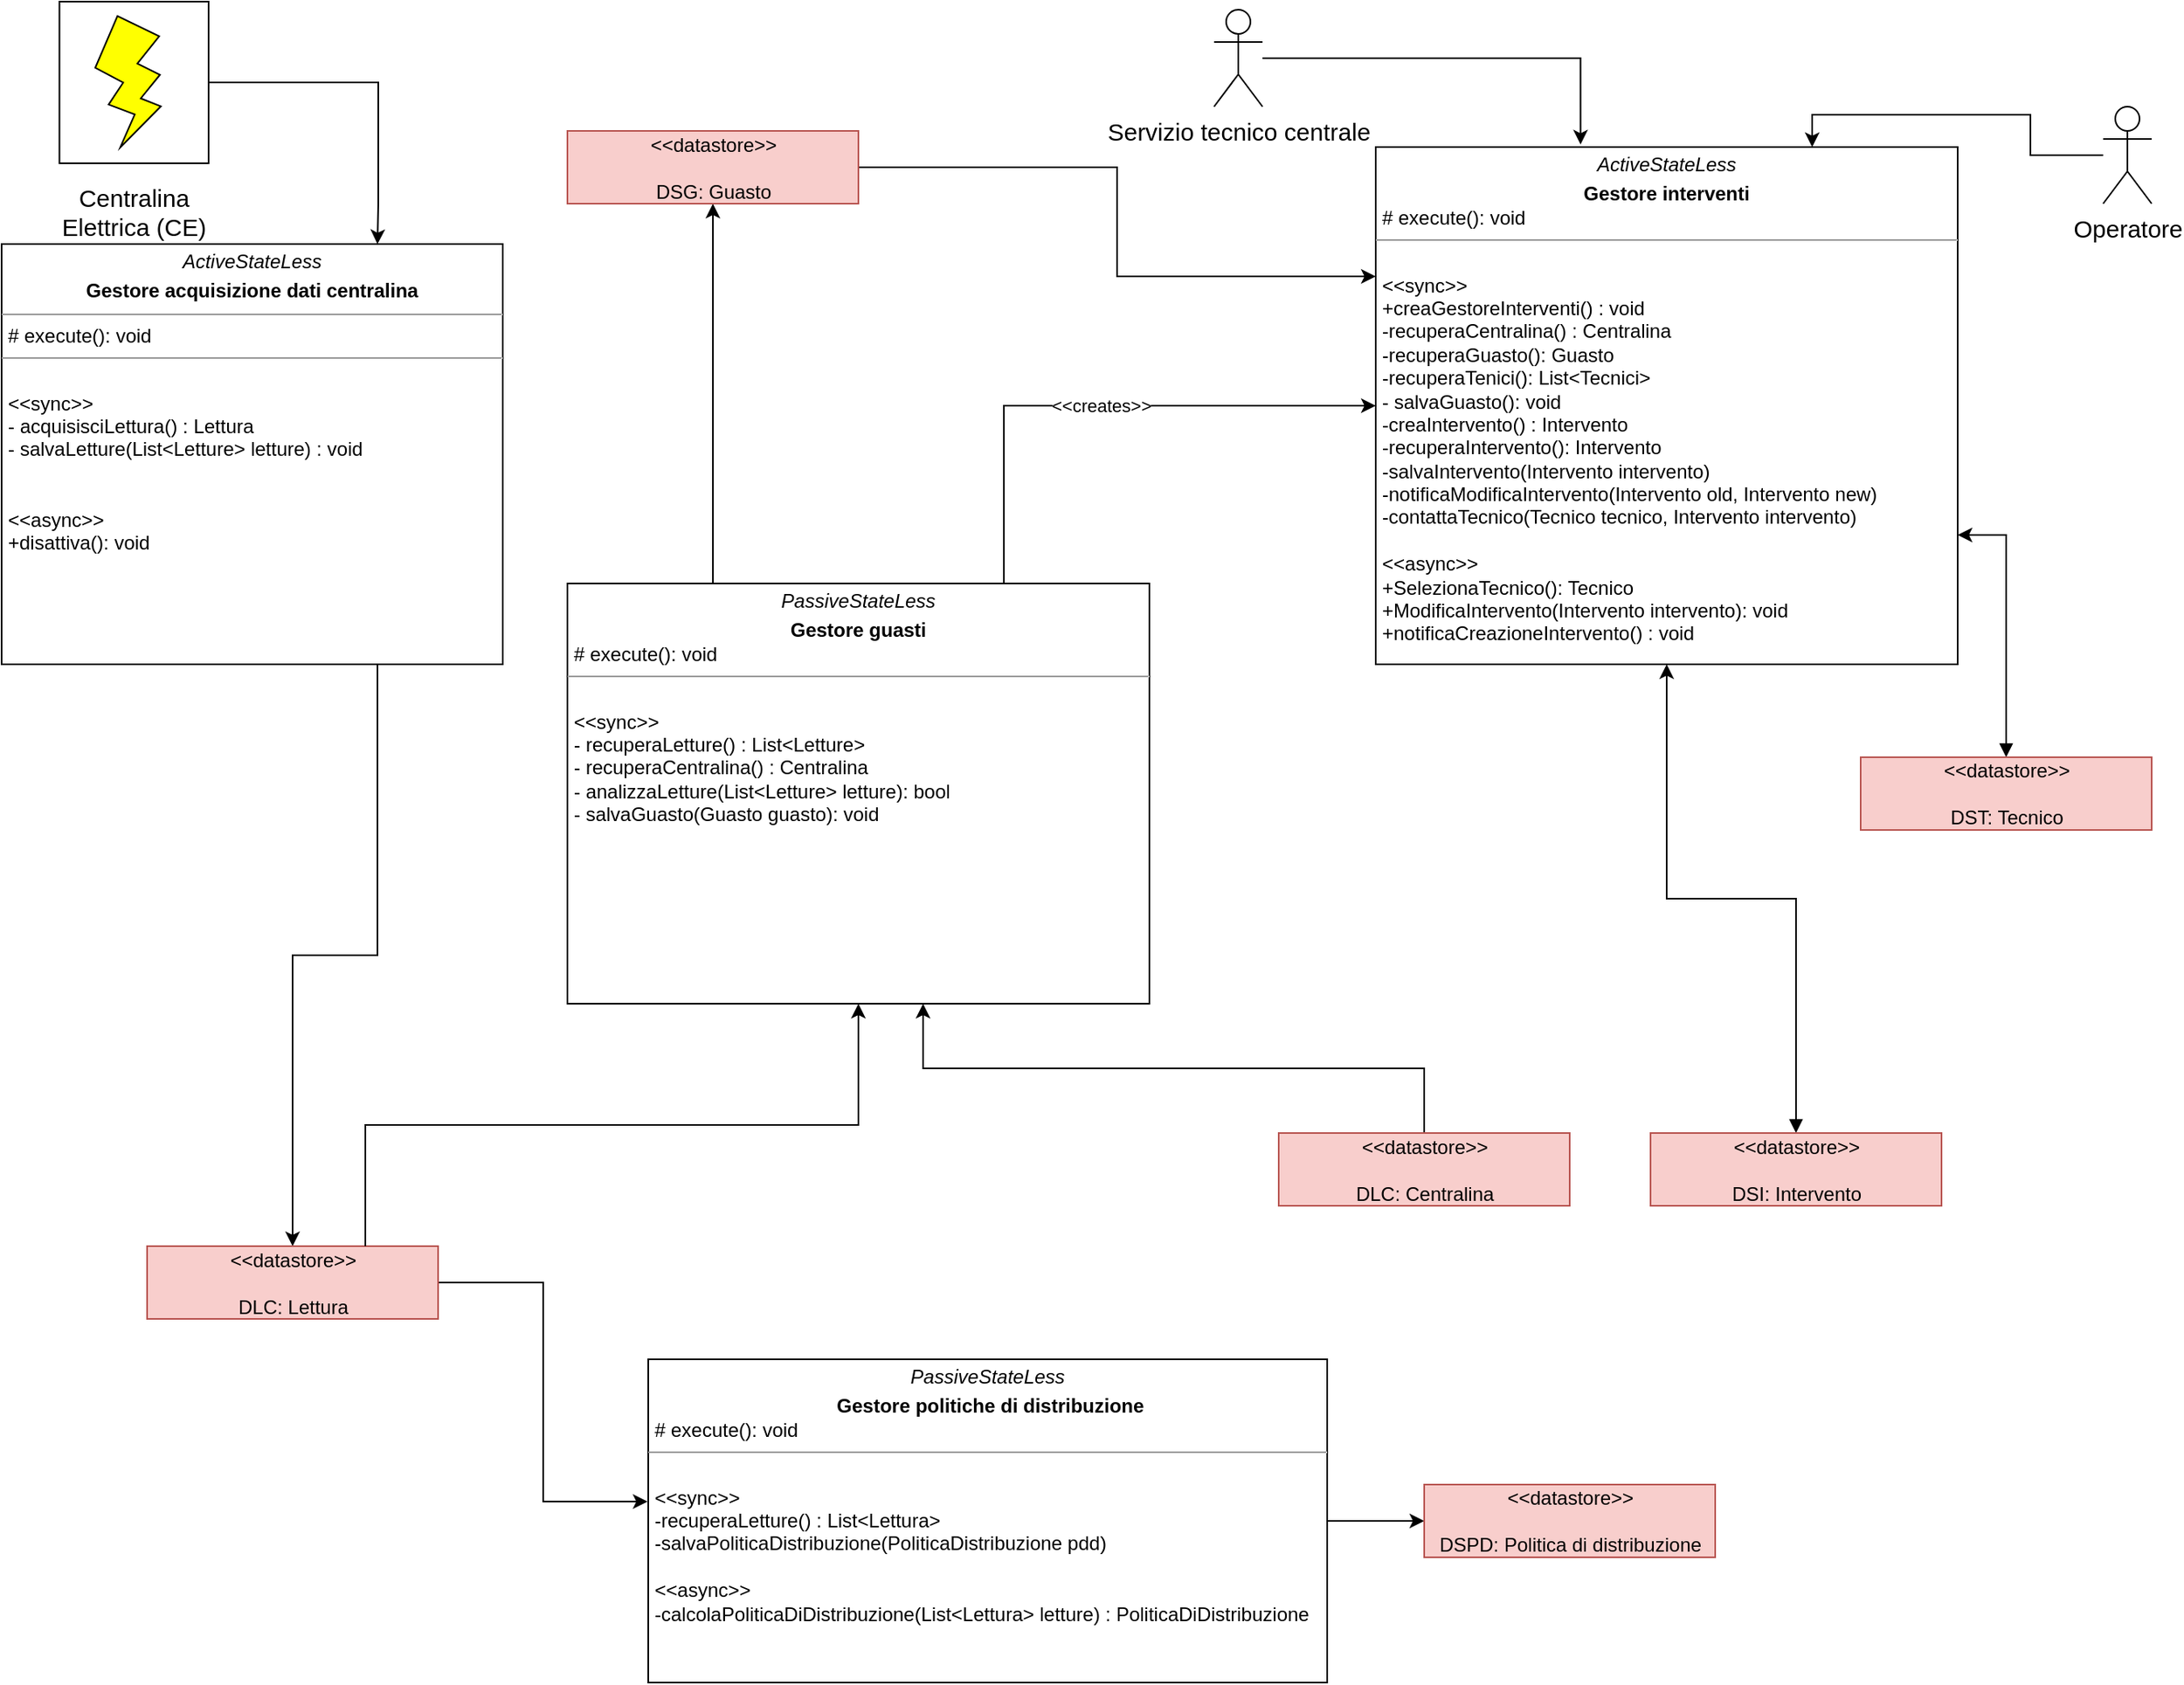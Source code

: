 <mxfile version="20.3.0" type="device"><diagram id="C5RBs43oDa-KdzZeNtuy" name="Page-1"><mxGraphModel dx="2844" dy="1730" grid="1" gridSize="10" guides="1" tooltips="1" connect="1" arrows="1" fold="1" page="1" pageScale="1" pageWidth="827" pageHeight="1169" math="0" shadow="0"><root><mxCell id="WIyWlLk6GJQsqaUBKTNV-0"/><mxCell id="WIyWlLk6GJQsqaUBKTNV-1" parent="WIyWlLk6GJQsqaUBKTNV-0"/><mxCell id="tAcAaYZdQQ38Vgva6SEv-16" style="edgeStyle=orthogonalEdgeStyle;rounded=0;orthogonalLoop=1;jettySize=auto;html=1;exitX=0.75;exitY=1;exitDx=0;exitDy=0;entryX=0.5;entryY=0;entryDx=0;entryDy=0;" parent="WIyWlLk6GJQsqaUBKTNV-1" source="tAcAaYZdQQ38Vgva6SEv-4" target="tAcAaYZdQQ38Vgva6SEv-15" edge="1"><mxGeometry relative="1" as="geometry"/></mxCell><mxCell id="tAcAaYZdQQ38Vgva6SEv-4" value="&lt;p style=&quot;margin:0px;margin-top:4px;text-align:center;&quot;&gt;&lt;i&gt;ActiveStateLess&lt;/i&gt;&lt;/p&gt;&lt;p style=&quot;margin:0px;margin-top:4px;text-align:center;&quot;&gt;&lt;span style=&quot;font-weight: 700;&quot;&gt;Gestore acquisizione dati centralina&lt;/span&gt;&lt;br&gt;&lt;/p&gt;&lt;hr size=&quot;1&quot;&gt;&lt;p style=&quot;margin:0px;margin-left:4px;&quot;&gt;# execute(): void&lt;/p&gt;&lt;hr size=&quot;1&quot;&gt;&lt;p style=&quot;margin:0px;margin-left:4px;&quot;&gt;&lt;br&gt;&lt;/p&gt;&lt;p style=&quot;margin:0px;margin-left:4px;&quot;&gt;&amp;lt;&amp;lt;sync&amp;gt;&amp;gt;&lt;/p&gt;&lt;p style=&quot;margin:0px;margin-left:4px;&quot;&gt;- acquisisciLettura() : Lettura&lt;br&gt;- salvaLetture(List&amp;lt;Letture&amp;gt; letture) : void&lt;br&gt;&lt;br&gt;&lt;/p&gt;&lt;p style=&quot;margin:0px;margin-left:4px;&quot;&gt;&lt;br&gt;&lt;/p&gt;&lt;p style=&quot;margin:0px;margin-left:4px;&quot;&gt;&amp;lt;&amp;lt;async&amp;gt;&amp;gt;&lt;/p&gt;&lt;p style=&quot;margin:0px;margin-left:4px;&quot;&gt;+disattiva(): void&lt;/p&gt;&lt;p style=&quot;margin:0px;margin-left:4px;&quot;&gt;&lt;span style=&quot;color: rgba(0, 0, 0, 0); font-family: monospace; font-size: 0px;&quot;&gt;%3CmxGraphModel%3E%3Croot%3E%3CmxCell%20id%3D%220%22%2F%3E%3CmxCell%20id%3D%221%22%20parent%3D%220%22%2F%3E%3CmxCell%20id%3D%222%22%20value%3D%22%22%20style%3D%22group%22%20vertex%3D%221%22%20connectable%3D%220%22%20parent%3D%221%22%3E%3CmxGeometry%20x%3D%2220.0%22%20width%3D%22123.85%22%20height%3D%22160%22%20as%3D%22geometry%22%2F%3E%3C%2FmxCell%3E%3CmxCell%20id%3D%223%22%20value%3D%22%22%20style%3D%22group%22%20vertex%3D%221%22%20connectable%3D%220%22%20parent%3D%222%22%3E%3CmxGeometry%20x%3D%2215.77%22%20width%3D%2292.31%22%20height%3D%22100%22%20as%3D%22geometry%22%2F%3E%3C%2FmxCell%3E%3CmxCell%20id%3D%224%22%20value%3D%22%22%20style%3D%22rounded%3D0%3BwhiteSpace%3Dwrap%3Bhtml%3D1%3BfontSize%3D15%3B%22%20vertex%3D%221%22%20parent%3D%223%22%3E%3CmxGeometry%20width%3D%2292.31%22%20height%3D%22100%22%20as%3D%22geometry%22%2F%3E%3C%2FmxCell%3E%3CmxCell%20id%3D%225%22%20value%3D%22%22%20style%3D%22verticalLabelPosition%3Dbottom%3BverticalAlign%3Dtop%3Bhtml%3D1%3Bshape%3Dmxgraph.basic.flash%3BfontSize%3D15%3Brotation%3D-20%3BfillColor%3D%23FFFF00%3BstrokeColor%3D%23000000%3B%22%20vertex%3D%221%22%20parent%3D%223%22%3E%3CmxGeometry%20x%3D%2223.077%22%20y%3D%227.692%22%20width%3D%2246.155%22%20height%3D%2276.923%22%20as%3D%22geometry%22%2F%3E%3C%2FmxCell%3E%3CmxCell%20id%3D%226%22%20value%3D%22Centralina%20Elettrica%20(CE)%22%20style%3D%22text%3Bhtml%3D1%3BstrokeColor%3Dnone%3BfillColor%3Dnone%3Balign%3Dcenter%3BverticalAlign%3Dmiddle%3BwhiteSpace%3Dwrap%3Brounded%3D0%3BfontSize%3D15%3B%22%20vertex%3D%221%22%20parent%3D%222%22%3E%3CmxGeometry%20y%3D%22100%22%20width%3D%22123.85%22%20height%3D%2260%22%20as%3D%22geometry%22%2F%3E%3C%2FmxCell%3E%3C%2Froot%3E%3C%2FmxGraphModel%3E&lt;/span&gt;&lt;br&gt;&lt;/p&gt;" style="verticalAlign=top;align=left;overflow=fill;fontSize=12;fontFamily=Helvetica;html=1;" parent="WIyWlLk6GJQsqaUBKTNV-1" vertex="1"><mxGeometry y="150" width="310" height="260" as="geometry"/></mxCell><mxCell id="tAcAaYZdQQ38Vgva6SEv-9" value="" style="group" parent="WIyWlLk6GJQsqaUBKTNV-1" vertex="1" connectable="0"><mxGeometry x="20.0" width="123.85" height="160" as="geometry"/></mxCell><mxCell id="tAcAaYZdQQ38Vgva6SEv-10" value="" style="group" parent="tAcAaYZdQQ38Vgva6SEv-9" vertex="1" connectable="0"><mxGeometry x="15.77" width="92.31" height="100" as="geometry"/></mxCell><mxCell id="tAcAaYZdQQ38Vgva6SEv-11" value="" style="rounded=0;whiteSpace=wrap;html=1;fontSize=15;" parent="tAcAaYZdQQ38Vgva6SEv-10" vertex="1"><mxGeometry width="92.31" height="100" as="geometry"/></mxCell><mxCell id="tAcAaYZdQQ38Vgva6SEv-12" value="" style="verticalLabelPosition=bottom;verticalAlign=top;html=1;shape=mxgraph.basic.flash;fontSize=15;rotation=-20;fillColor=#FFFF00;strokeColor=#000000;" parent="tAcAaYZdQQ38Vgva6SEv-10" vertex="1"><mxGeometry x="23.078" y="7.692" width="46.155" height="76.923" as="geometry"/></mxCell><mxCell id="tAcAaYZdQQ38Vgva6SEv-13" value="Centralina Elettrica (CE)" style="text;html=1;strokeColor=none;fillColor=none;align=center;verticalAlign=middle;whiteSpace=wrap;rounded=0;fontSize=15;" parent="tAcAaYZdQQ38Vgva6SEv-9" vertex="1"><mxGeometry y="100" width="123.85" height="60" as="geometry"/></mxCell><mxCell id="tAcAaYZdQQ38Vgva6SEv-39" style="edgeStyle=orthogonalEdgeStyle;rounded=0;orthogonalLoop=1;jettySize=auto;html=1;entryX=-0.001;entryY=0.44;entryDx=0;entryDy=0;entryPerimeter=0;startArrow=none;startFill=0;" parent="WIyWlLk6GJQsqaUBKTNV-1" source="tAcAaYZdQQ38Vgva6SEv-15" target="tAcAaYZdQQ38Vgva6SEv-31" edge="1"><mxGeometry relative="1" as="geometry"/></mxCell><mxCell id="tAcAaYZdQQ38Vgva6SEv-15" value="&amp;lt;&amp;lt;datastore&amp;gt;&amp;gt;&lt;br&gt;&lt;br&gt;DLC: Lettura" style="text;html=1;align=center;verticalAlign=middle;dashed=0;fillColor=#f8cecc;strokeColor=#b85450;" parent="WIyWlLk6GJQsqaUBKTNV-1" vertex="1"><mxGeometry x="90" y="770" width="180" height="45" as="geometry"/></mxCell><mxCell id="tAcAaYZdQQ38Vgva6SEv-18" style="edgeStyle=orthogonalEdgeStyle;rounded=0;orthogonalLoop=1;jettySize=auto;html=1;exitX=0.75;exitY=0;exitDx=0;exitDy=0;" parent="WIyWlLk6GJQsqaUBKTNV-1" source="tAcAaYZdQQ38Vgva6SEv-15" target="tAcAaYZdQQ38Vgva6SEv-17" edge="1"><mxGeometry relative="1" as="geometry"/></mxCell><mxCell id="tAcAaYZdQQ38Vgva6SEv-20" style="edgeStyle=orthogonalEdgeStyle;rounded=0;orthogonalLoop=1;jettySize=auto;html=1;exitX=0.5;exitY=0;exitDx=0;exitDy=0;" parent="WIyWlLk6GJQsqaUBKTNV-1" source="tAcAaYZdQQ38Vgva6SEv-19" target="tAcAaYZdQQ38Vgva6SEv-17" edge="1"><mxGeometry relative="1" as="geometry"><Array as="points"><mxPoint x="880" y="660"/><mxPoint x="570" y="660"/></Array></mxGeometry></mxCell><mxCell id="tAcAaYZdQQ38Vgva6SEv-22" value="&amp;lt;&amp;lt;creates&amp;gt;&amp;gt;" style="edgeStyle=orthogonalEdgeStyle;rounded=0;orthogonalLoop=1;jettySize=auto;html=1;exitX=0.75;exitY=0;exitDx=0;exitDy=0;entryX=0;entryY=0.5;entryDx=0;entryDy=0;" parent="WIyWlLk6GJQsqaUBKTNV-1" source="tAcAaYZdQQ38Vgva6SEv-17" target="tAcAaYZdQQ38Vgva6SEv-21" edge="1"><mxGeometry relative="1" as="geometry"/></mxCell><mxCell id="tAcAaYZdQQ38Vgva6SEv-17" value="&lt;p style=&quot;margin:0px;margin-top:4px;text-align:center;&quot;&gt;&lt;i&gt;PassiveStateLess&lt;/i&gt;&lt;/p&gt;&lt;p style=&quot;margin:0px;margin-top:4px;text-align:center;&quot;&gt;&lt;/p&gt;&lt;div style=&quot;text-align: center;&quot;&gt;&lt;span style=&quot;background-color: initial;&quot;&gt;&lt;b&gt;Gestore guasti&lt;/b&gt;&lt;/span&gt;&lt;/div&gt;&lt;p style=&quot;margin:0px;margin-left:4px;&quot;&gt;# execute(): void&lt;/p&gt;&lt;hr size=&quot;1&quot;&gt;&lt;p style=&quot;margin:0px;margin-left:4px;&quot;&gt;&lt;br&gt;&lt;/p&gt;&lt;p style=&quot;margin:0px;margin-left:4px;&quot;&gt;&amp;lt;&amp;lt;sync&amp;gt;&amp;gt;&lt;/p&gt;&lt;p style=&quot;margin:0px;margin-left:4px;&quot;&gt;- recuperaLetture() : List&amp;lt;Letture&amp;gt;&lt;br&gt;- recuperaCentralina() : Centralina&lt;/p&gt;&lt;p style=&quot;margin:0px;margin-left:4px;&quot;&gt;- analizzaLetture(List&amp;lt;Letture&amp;gt; letture): bool&lt;/p&gt;&lt;p style=&quot;margin:0px;margin-left:4px;&quot;&gt;- salvaGuasto(Guasto guasto): void&lt;/p&gt;" style="verticalAlign=top;align=left;overflow=fill;fontSize=12;fontFamily=Helvetica;html=1;" parent="WIyWlLk6GJQsqaUBKTNV-1" vertex="1"><mxGeometry x="350" y="360" width="360" height="260" as="geometry"/></mxCell><mxCell id="tAcAaYZdQQ38Vgva6SEv-19" value="&amp;lt;&amp;lt;datastore&amp;gt;&amp;gt;&lt;br&gt;&lt;br&gt;DLC: Centralina" style="text;html=1;align=center;verticalAlign=middle;dashed=0;fillColor=#f8cecc;strokeColor=#b85450;" parent="WIyWlLk6GJQsqaUBKTNV-1" vertex="1"><mxGeometry x="790" y="700" width="180" height="45" as="geometry"/></mxCell><mxCell id="tAcAaYZdQQ38Vgva6SEv-21" value="&lt;p style=&quot;margin:0px;margin-top:4px;text-align:center;&quot;&gt;&lt;i&gt;ActiveStateLess&lt;/i&gt;&lt;/p&gt;&lt;p style=&quot;margin:0px;margin-top:4px;text-align:center;&quot;&gt;&lt;/p&gt;&lt;div style=&quot;text-align: center;&quot;&gt;&lt;span style=&quot;background-color: initial;&quot;&gt;&lt;b&gt;Gestore interventi&lt;/b&gt;&lt;/span&gt;&lt;/div&gt;&lt;p style=&quot;margin:0px;margin-left:4px;&quot;&gt;# execute(): void&lt;/p&gt;&lt;hr size=&quot;1&quot;&gt;&lt;p style=&quot;margin:0px;margin-left:4px;&quot;&gt;&lt;br&gt;&lt;/p&gt;&lt;p style=&quot;margin:0px;margin-left:4px;&quot;&gt;&amp;lt;&amp;lt;sync&amp;gt;&amp;gt;&lt;/p&gt;&lt;p style=&quot;margin:0px;margin-left:4px;&quot;&gt;+creaGestoreInterventi() : void&lt;br&gt;&lt;/p&gt;&lt;p style=&quot;margin:0px;margin-left:4px;&quot;&gt;&lt;span style=&quot;background-color: initial;&quot;&gt;-recuperaCentralina() : Centralina&lt;/span&gt;&lt;br&gt;&lt;/p&gt;&lt;p style=&quot;margin:0px;margin-left:4px;&quot;&gt;-recuperaGuasto(): Guasto&lt;/p&gt;&lt;p style=&quot;margin:0px;margin-left:4px;&quot;&gt;-recuperaTenici(): List&amp;lt;Tecnici&amp;gt;&lt;/p&gt;&lt;p style=&quot;margin:0px;margin-left:4px;&quot;&gt;- salvaGuasto(): void&lt;/p&gt;&lt;p style=&quot;margin:0px;margin-left:4px;&quot;&gt;-creaIntervento() : Intervento&lt;/p&gt;&lt;p style=&quot;margin:0px;margin-left:4px;&quot;&gt;-recuperaIntervento(): Intervento&lt;/p&gt;&lt;p style=&quot;margin:0px;margin-left:4px;&quot;&gt;-salvaIntervento(Intervento intervento)&lt;/p&gt;&lt;p style=&quot;margin:0px;margin-left:4px;&quot;&gt;-notificaModificaIntervento(Intervento old, Intervento new)&lt;/p&gt;&lt;p style=&quot;margin:0px;margin-left:4px;&quot;&gt;-contattaTecnico(Tecnico tecnico, Intervento intervento)&lt;br&gt;&lt;br&gt;&lt;/p&gt;&lt;p style=&quot;margin:0px;margin-left:4px;&quot;&gt;&amp;lt;&amp;lt;async&amp;gt;&amp;gt;&lt;/p&gt;&lt;p style=&quot;margin:0px;margin-left:4px;&quot;&gt;+SelezionaTecnico(): Tecnico&lt;/p&gt;&lt;p style=&quot;margin:0px;margin-left:4px;&quot;&gt;+ModificaIntervento(Intervento intervento): void&lt;/p&gt;&lt;p style=&quot;margin: 0px 0px 0px 4px;&quot;&gt;+notificaCreazioneIntervento() : void&lt;/p&gt;&lt;div&gt;&lt;br&gt;&lt;/div&gt;&lt;span style=&quot;color: rgba(0, 0, 0, 0); font-family: monospace; font-size: 0px;&quot;&gt;%3CmxGraphModel%3E%3Croot%3E%3CmxCell%20id%3D%220%22%2F%3E%3CmxCell%20id%3D%221%22%20parent%3D%220%22%2F%3E%3CmxCell%20id%3D%222%22%20value%3D%22%26lt%3Bp%20style%3D%26quot%3Bmargin%3A0px%3Bmargin-top%3A4px%3Btext-align%3Acenter%3B%26quot%3B%26gt%3B%26lt%3Bi%26gt%3BActiveStateLess%26lt%3B%2Fi%26gt%3B%26lt%3B%2Fp%26gt%3B%26lt%3Bp%20style%3D%26quot%3Bmargin%3A0px%3Bmargin-top%3A4px%3Btext-align%3Acenter%3B%26quot%3B%26gt%3B%26lt%3B%2Fp%26gt%3B%26lt%3Bdiv%20style%3D%26quot%3Btext-align%3A%20center%3B%26quot%3B%26gt%3B%26lt%3Bspan%20style%3D%26quot%3Bbackground-color%3A%20initial%3B%26quot%3B%26gt%3B%26lt%3Bb%26gt%3BGestore%20guasti%26lt%3B%2Fb%26gt%3B%26lt%3B%2Fspan%26gt%3B%26lt%3B%2Fdiv%26gt%3B%26lt%3Bp%20style%3D%26quot%3Bmargin%3A0px%3Bmargin-left%3A4px%3B%26quot%3B%26gt%3B%23%20execute()%3A%20void%26lt%3B%2Fp%26gt%3B%26lt%3Bhr%20size%3D%26quot%3B1%26quot%3B%26gt%3B%26lt%3Bp%20style%3D%26quot%3Bmargin%3A0px%3Bmargin-left%3A4px%3B%26quot%3B%26gt%3B%26lt%3Bbr%26gt%3B%26lt%3B%2Fp%26gt%3B%26lt%3Bp%20style%3D%26quot%3Bmargin%3A0px%3Bmargin-left%3A4px%3B%26quot%3B%26gt%3B%26amp%3Blt%3B%26amp%3Blt%3Bsync%26amp%3Bgt%3B%26amp%3Bgt%3B%26lt%3B%2Fp%26gt%3B%26lt%3Bp%20style%3D%26quot%3Bmargin%3A0px%3Bmargin-left%3A4px%3B%26quot%3B%26gt%3B-%20recuperaLetture()%20%3A%20List%26amp%3Blt%3BLetture%26amp%3Bgt%3B%26lt%3Bbr%26gt%3B-%20recuperaCentralina()%20%3A%20Centralina%26lt%3B%2Fp%26gt%3B%26lt%3Bp%20style%3D%26quot%3Bmargin%3A0px%3Bmargin-left%3A4px%3B%26quot%3B%26gt%3B-%20analizzaLetture(List%26amp%3Blt%3BLetture%26amp%3Bgt%3B%20letture)%3A%20bool%26lt%3B%2Fp%26gt%3B%26lt%3Bp%20style%3D%26quot%3Bmargin%3A0px%3Bmargin-left%3A4px%3B%26quot%3B%26gt%3B-%20salvaGuasto(List%26amp%3Blt%3BLetture%26amp%3Bgt%3B%20letture)%3A%20void%26lt%3B%2Fp%26gt%3B%22%20style%3D%22verticalAlign%3Dtop%3Balign%3Dleft%3Boverflow%3Dfill%3BfontSize%3D12%3BfontFamily%3DHelvetica%3Bhtml%3D1%3B%22%20vertex%3D%221%22%20parent%3D%221%22%3E%3CmxGeometry%20x%3D%22620%22%20y%3D%22360%22%20width%3D%22360%22%20height%3D%22260%22%20as%3D%22geometry%22%2F%3E%3C%2FmxCell%3E%3C%2Froot%3E%3C%2FmxGraphModel%3E&lt;/span&gt;&lt;p style=&quot;margin:0px;margin-left:4px;&quot;&gt;&lt;span style=&quot;color: rgba(0, 0, 0, 0); font-family: monospace; font-size: 0px;&quot;&gt;%3CmxGraphModel%3E%3Croot%3E%3CmxCell%20id%3D%220%22%2F%3E%3CmxCell%20id%3D%221%22%20parent%3D%220%22%2F%3E%3CmxCell%20id%3D%222%22%20value%3D%22%26lt%3Bp%20style%3D%26quot%3Bmargin%3A0px%3Bmargin-top%3A4px%3Btext-align%3Acenter%3B%26quot%3B%26gt%3B%26lt%3Bi%26gt%3BActiveStateLess%26lt%3B%2Fi%26gt%3B%26lt%3B%2Fp%26gt%3B%26lt%3Bp%20style%3D%26quot%3Bmargin%3A0px%3Bmargin-top%3A4px%3Btext-align%3Acenter%3B%26quot%3B%26gt%3B%26lt%3B%2Fp%26gt%3B%26lt%3Bdiv%20style%3D%26quot%3Btext-align%3A%20center%3B%26quot%3B%26gt%3B%26lt%3Bspan%20style%3D%26quot%3Bbackground-color%3A%20initial%3B%26quot%3B%26gt%3B%26lt%3Bb%26gt%3BGestore%20guasti%26lt%3B%2Fb%26gt%3B%26lt%3B%2Fspan%26gt%3B%26lt%3B%2Fdiv%26gt%3B%26lt%3Bp%20style%3D%26quot%3Bmargin%3A0px%3Bmargin-left%3A4px%3B%26quot%3B%26gt%3B%23%20execute()%3A%20void%26lt%3B%2Fp%26gt%3B%26lt%3Bhr%20size%3D%26quot%3B1%26quot%3B%26gt%3B%26lt%3Bp%20style%3D%26quot%3Bmargin%3A0px%3Bmargin-left%3A4px%3B%26quot%3B%26gt%3B%26lt%3Bbr%26gt%3B%26lt%3B%2Fp%26gt%3B%26lt%3Bp%20style%3D%26quot%3Bmargin%3A0px%3Bmargin-left%3A4px%3B%26quot%3B%26gt%3B%26amp%3Blt%3B%26amp%3Blt%3Bsync%26amp%3Bgt%3B%26amp%3Bgt%3B%26lt%3B%2Fp%26gt%3B%26lt%3Bp%20style%3D%26quot%3Bmargin%3A0px%3Bmargin-left%3A4px%3B%26quot%3B%26gt%3B-%20recuperaLetture()%20%3A%20List%26amp%3Blt%3BLetture%26amp%3Bgt%3B%26lt%3Bbr%26gt%3B-%20recuperaCentralina()%20%3A%20Centralina%26lt%3B%2Fp%26gt%3B%26lt%3Bp%20style%3D%26quot%3Bmargin%3A0px%3Bmargin-left%3A4px%3B%26quot%3B%26gt%3B-%20analizzaLetture(List%26amp%3Blt%3BLetture%26amp%3Bgt%3B%20letture)%3A%20bool%26lt%3B%2Fp%26gt%3B%26lt%3Bp%20style%3D%26quot%3Bmargin%3A0px%3Bmargin-left%3A4px%3B%26quot%3B%26gt%3B-%20salvaGuasto(List%26amp%3Blt%3BLetture%26amp%3Bgt%3B%20letture)%3A%20void%26lt%3B%2Fp%26gt%3B%22%20style%3D%22verticalAlign%3Dtop%3Balign%3Dleft%3Boverflow%3Dfill%3BfontSize%3D12%3BfontFamily%3DHelvetica%3Bhtml%3D1%3B%22%20vertex%3D%221%22%20parent%3D%221%22%3E%3CmxGeometry%20x%3D%22620%22%20y%3D%22360%22%20width%3D%22360%22%20height%3D%22260%22%20as%3D%22geometry%22%2F%3E%3C%2FmxCell%3E%3C%2Froot%3E%3C%2FmxGraphModel%3E&lt;/span&gt;&lt;br&gt;&lt;/p&gt;" style="verticalAlign=top;align=left;overflow=fill;fontSize=12;fontFamily=Helvetica;html=1;" parent="WIyWlLk6GJQsqaUBKTNV-1" vertex="1"><mxGeometry x="850" y="90" width="360" height="320" as="geometry"/></mxCell><mxCell id="tAcAaYZdQQ38Vgva6SEv-25" style="edgeStyle=orthogonalEdgeStyle;rounded=0;orthogonalLoop=1;jettySize=auto;html=1;startArrow=block;startFill=1;" parent="WIyWlLk6GJQsqaUBKTNV-1" source="tAcAaYZdQQ38Vgva6SEv-24" target="tAcAaYZdQQ38Vgva6SEv-21" edge="1"><mxGeometry relative="1" as="geometry"/></mxCell><mxCell id="tAcAaYZdQQ38Vgva6SEv-24" value="&amp;lt;&amp;lt;datastore&amp;gt;&amp;gt;&lt;br&gt;&lt;br&gt;DSI: Intervento" style="text;html=1;align=center;verticalAlign=middle;dashed=0;fillColor=#f8cecc;strokeColor=#b85450;" parent="WIyWlLk6GJQsqaUBKTNV-1" vertex="1"><mxGeometry x="1020" y="700" width="180" height="45" as="geometry"/></mxCell><mxCell id="tAcAaYZdQQ38Vgva6SEv-27" style="edgeStyle=orthogonalEdgeStyle;rounded=0;orthogonalLoop=1;jettySize=auto;html=1;entryX=1;entryY=0.75;entryDx=0;entryDy=0;startArrow=block;startFill=1;" parent="WIyWlLk6GJQsqaUBKTNV-1" source="tAcAaYZdQQ38Vgva6SEv-26" target="tAcAaYZdQQ38Vgva6SEv-21" edge="1"><mxGeometry relative="1" as="geometry"/></mxCell><mxCell id="tAcAaYZdQQ38Vgva6SEv-26" value="&amp;lt;&amp;lt;datastore&amp;gt;&amp;gt;&lt;br&gt;&lt;br&gt;DST: Tecnico" style="text;html=1;align=center;verticalAlign=middle;dashed=0;fillColor=#f8cecc;strokeColor=#b85450;" parent="WIyWlLk6GJQsqaUBKTNV-1" vertex="1"><mxGeometry x="1150" y="467.5" width="180" height="45" as="geometry"/></mxCell><mxCell id="tAcAaYZdQQ38Vgva6SEv-29" style="edgeStyle=orthogonalEdgeStyle;rounded=0;orthogonalLoop=1;jettySize=auto;html=1;startArrow=none;startFill=0;exitX=0.25;exitY=0;exitDx=0;exitDy=0;" parent="WIyWlLk6GJQsqaUBKTNV-1" source="tAcAaYZdQQ38Vgva6SEv-17" target="tAcAaYZdQQ38Vgva6SEv-28" edge="1"><mxGeometry relative="1" as="geometry"/></mxCell><mxCell id="tAcAaYZdQQ38Vgva6SEv-30" style="edgeStyle=orthogonalEdgeStyle;rounded=0;orthogonalLoop=1;jettySize=auto;html=1;entryX=0;entryY=0.25;entryDx=0;entryDy=0;startArrow=none;startFill=0;" parent="WIyWlLk6GJQsqaUBKTNV-1" source="tAcAaYZdQQ38Vgva6SEv-28" target="tAcAaYZdQQ38Vgva6SEv-21" edge="1"><mxGeometry relative="1" as="geometry"/></mxCell><mxCell id="tAcAaYZdQQ38Vgva6SEv-28" value="&amp;lt;&amp;lt;datastore&amp;gt;&amp;gt;&lt;br&gt;&lt;br&gt;DSG: Guasto" style="text;html=1;align=center;verticalAlign=middle;dashed=0;fillColor=#f8cecc;strokeColor=#b85450;" parent="WIyWlLk6GJQsqaUBKTNV-1" vertex="1"><mxGeometry x="350" y="80" width="180" height="45" as="geometry"/></mxCell><mxCell id="tAcAaYZdQQ38Vgva6SEv-40" style="edgeStyle=orthogonalEdgeStyle;rounded=0;orthogonalLoop=1;jettySize=auto;html=1;startArrow=none;startFill=0;entryX=0;entryY=0.5;entryDx=0;entryDy=0;" parent="WIyWlLk6GJQsqaUBKTNV-1" source="tAcAaYZdQQ38Vgva6SEv-31" target="tAcAaYZdQQ38Vgva6SEv-42" edge="1"><mxGeometry relative="1" as="geometry"><mxPoint x="980" y="940" as="targetPoint"/></mxGeometry></mxCell><mxCell id="tAcAaYZdQQ38Vgva6SEv-31" value="&lt;p style=&quot;margin:0px;margin-top:4px;text-align:center;&quot;&gt;&lt;i&gt;PassiveStateLess&lt;/i&gt;&lt;/p&gt;&lt;p style=&quot;margin:0px;margin-top:4px;text-align:center;&quot;&gt;&lt;/p&gt;&lt;div style=&quot;text-align: center;&quot;&gt;&lt;span style=&quot;font-weight: 700;&quot;&gt;&amp;nbsp;Gestore politiche di distribuzione&lt;/span&gt;&lt;br&gt;&lt;/div&gt;&lt;p style=&quot;margin:0px;margin-left:4px;&quot;&gt;# execute(): void&lt;/p&gt;&lt;hr size=&quot;1&quot;&gt;&lt;p style=&quot;margin:0px;margin-left:4px;&quot;&gt;&lt;br&gt;&lt;/p&gt;&lt;p style=&quot;margin:0px;margin-left:4px;&quot;&gt;&amp;lt;&amp;lt;sync&amp;gt;&amp;gt;&lt;/p&gt;&lt;p style=&quot;margin:0px;margin-left:4px;&quot;&gt;-recuperaLetture() : List&amp;lt;Lettura&amp;gt;&lt;/p&gt;&lt;p style=&quot;margin:0px;margin-left:4px;&quot;&gt;-salvaPoliticaDistribuzione(PoliticaDistribuzione pdd)&lt;br&gt;&lt;br&gt;&lt;/p&gt;&lt;p style=&quot;margin:0px;margin-left:4px;&quot;&gt;&amp;lt;&amp;lt;async&amp;gt;&amp;gt;&lt;/p&gt;&lt;p style=&quot;margin:0px;margin-left:4px;&quot;&gt;-calcolaPoliticaDiDistribuzione(List&amp;lt;Lettura&amp;gt; letture) : PoliticaDiDistribuzione&lt;/p&gt;&lt;span style=&quot;color: rgba(0, 0, 0, 0); font-family: monospace; font-size: 0px;&quot;&gt;%3CmxGraphModel%3E%3Croot%3E%3CmxCell%20id%3D%220%22%2F%3E%3CmxCell%20id%3D%221%22%20parent%3D%220%22%2F%3E%3CmxCell%20id%3D%222%22%20value%3D%22%26lt%3Bp%20style%3D%26quot%3Bmargin%3A0px%3Bmargin-top%3A4px%3Btext-align%3Acenter%3B%26quot%3B%26gt%3B%26lt%3Bi%26gt%3BActiveStateLess%26lt%3B%2Fi%26gt%3B%26lt%3B%2Fp%26gt%3B%26lt%3Bp%20style%3D%26quot%3Bmargin%3A0px%3Bmargin-top%3A4px%3Btext-align%3Acenter%3B%26quot%3B%26gt%3B%26lt%3B%2Fp%26gt%3B%26lt%3Bdiv%20style%3D%26quot%3Btext-align%3A%20center%3B%26quot%3B%26gt%3B%26lt%3Bspan%20style%3D%26quot%3Bbackground-color%3A%20initial%3B%26quot%3B%26gt%3B%26lt%3Bb%26gt%3BGestore%20guasti%26lt%3B%2Fb%26gt%3B%26lt%3B%2Fspan%26gt%3B%26lt%3B%2Fdiv%26gt%3B%26lt%3Bp%20style%3D%26quot%3Bmargin%3A0px%3Bmargin-left%3A4px%3B%26quot%3B%26gt%3B%23%20execute()%3A%20void%26lt%3B%2Fp%26gt%3B%26lt%3Bhr%20size%3D%26quot%3B1%26quot%3B%26gt%3B%26lt%3Bp%20style%3D%26quot%3Bmargin%3A0px%3Bmargin-left%3A4px%3B%26quot%3B%26gt%3B%26lt%3Bbr%26gt%3B%26lt%3B%2Fp%26gt%3B%26lt%3Bp%20style%3D%26quot%3Bmargin%3A0px%3Bmargin-left%3A4px%3B%26quot%3B%26gt%3B%26amp%3Blt%3B%26amp%3Blt%3Bsync%26amp%3Bgt%3B%26amp%3Bgt%3B%26lt%3B%2Fp%26gt%3B%26lt%3Bp%20style%3D%26quot%3Bmargin%3A0px%3Bmargin-left%3A4px%3B%26quot%3B%26gt%3B-%20recuperaLetture()%20%3A%20List%26amp%3Blt%3BLetture%26amp%3Bgt%3B%26lt%3Bbr%26gt%3B-%20recuperaCentralina()%20%3A%20Centralina%26lt%3B%2Fp%26gt%3B%26lt%3Bp%20style%3D%26quot%3Bmargin%3A0px%3Bmargin-left%3A4px%3B%26quot%3B%26gt%3B-%20analizzaLetture(List%26amp%3Blt%3BLetture%26amp%3Bgt%3B%20letture)%3A%20bool%26lt%3B%2Fp%26gt%3B%26lt%3Bp%20style%3D%26quot%3Bmargin%3A0px%3Bmargin-left%3A4px%3B%26quot%3B%26gt%3B-%20salvaGuasto(List%26amp%3Blt%3BLetture%26amp%3Bgt%3B%20letture)%3A%20void%26lt%3B%2Fp%26gt%3B%22%20style%3D%22verticalAlign%3Dtop%3Balign%3Dleft%3Boverflow%3Dfill%3BfontSize%3D12%3BfontFamily%3DHelvetica%3Bhtml%3D1%3B%22%20vertex%3D%221%22%20parent%3D%221%22%3E%3CmxGeometry%20x%3D%22620%22%20y%3D%22360%22%20width%3D%22360%22%20height%3D%22260%22%20as%3D%22geometry%22%2F%3E%3C%2FmxCell%3E%3C%2Froot%3E%3C%2FmxGraphModel%3E&lt;/span&gt;&lt;p style=&quot;margin:0px;margin-left:4px;&quot;&gt;&lt;span style=&quot;color: rgba(0, 0, 0, 0); font-family: monospace; font-size: 0px;&quot;&gt;%3CmxGraphModel%3E%3Croot%3E%3CmxCell%20id%3D%220%22%2F%3E%3CmxCell%20id%3D%221%22%20parent%3D%220%22%2F%3E%3CmxCell%20id%3D%222%22%20value%3D%22%26lt%3Bp%20style%3D%26quot%3Bmargin%3A0px%3Bmargin-top%3A4px%3Btext-align%3Acenter%3B%26quot%3B%26gt%3B%26lt%3Bi%26gt%3BActiveStateLess%26lt%3B%2Fi%26gt%3B%26lt%3B%2Fp%26gt%3B%26lt%3Bp%20style%3D%26quot%3Bmargin%3A0px%3Bmargin-top%3A4px%3Btext-align%3Acenter%3B%26quot%3B%26gt%3B%26lt%3B%2Fp%26gt%3B%26lt%3Bdiv%20style%3D%26quot%3Btext-align%3A%20center%3B%26quot%3B%26gt%3B%26lt%3Bspan%20style%3D%26quot%3Bbackground-color%3A%20initial%3B%26quot%3B%26gt%3B%26lt%3Bb%26gt%3BGestore%20guasti%26lt%3B%2Fb%26gt%3B%26lt%3B%2Fspan%26gt%3B%26lt%3B%2Fdiv%26gt%3B%26lt%3Bp%20style%3D%26quot%3Bmargin%3A0px%3Bmargin-left%3A4px%3B%26quot%3B%26gt%3B%23%20execute()%3A%20void%26lt%3B%2Fp%26gt%3B%26lt%3Bhr%20size%3D%26quot%3B1%26quot%3B%26gt%3B%26lt%3Bp%20style%3D%26quot%3Bmargin%3A0px%3Bmargin-left%3A4px%3B%26quot%3B%26gt%3B%26lt%3Bbr%26gt%3B%26lt%3B%2Fp%26gt%3B%26lt%3Bp%20style%3D%26quot%3Bmargin%3A0px%3Bmargin-left%3A4px%3B%26quot%3B%26gt%3B%26amp%3Blt%3B%26amp%3Blt%3Bsync%26amp%3Bgt%3B%26amp%3Bgt%3B%26lt%3B%2Fp%26gt%3B%26lt%3Bp%20style%3D%26quot%3Bmargin%3A0px%3Bmargin-left%3A4px%3B%26quot%3B%26gt%3B-%20recuperaLetture()%20%3A%20List%26amp%3Blt%3BLetture%26amp%3Bgt%3B%26lt%3Bbr%26gt%3B-%20recuperaCentralina()%20%3A%20Centralina%26lt%3B%2Fp%26gt%3B%26lt%3Bp%20style%3D%26quot%3Bmargin%3A0px%3Bmargin-left%3A4px%3B%26quot%3B%26gt%3B-%20analizzaLetture(List%26amp%3Blt%3BLetture%26amp%3Bgt%3B%20letture)%3A%20bool%26lt%3B%2Fp%26gt%3B%26lt%3Bp%20style%3D%26quot%3Bmargin%3A0px%3Bmargin-left%3A4px%3B%26quot%3B%26gt%3B-%20salvaGuasto(List%26amp%3Blt%3BLetture%26amp%3Bgt%3B%20letture)%3A%20void%26lt%3B%2Fp%26gt%3B%22%20style%3D%22verticalAlign%3Dtop%3Balign%3Dleft%3Boverflow%3Dfill%3BfontSize%3D12%3BfontFamily%3DHelvetica%3Bhtml%3D1%3B%22%20vertex%3D%221%22%20parent%3D%221%22%3E%3CmxGeometry%20x%3D%22620%22%20y%3D%22360%22%20width%3D%22360%22%20height%3D%22260%22%20as%3D%22geometry%22%2F%3E%3C%2FmxCell%3E%3C%2Froot%3E%3C%2FmxGraphModel%3E&lt;/span&gt;&lt;br&gt;&lt;/p&gt;" style="verticalAlign=top;align=left;overflow=fill;fontSize=12;fontFamily=Helvetica;html=1;" parent="WIyWlLk6GJQsqaUBKTNV-1" vertex="1"><mxGeometry x="400" y="840" width="420" height="200" as="geometry"/></mxCell><mxCell id="tAcAaYZdQQ38Vgva6SEv-33" style="edgeStyle=orthogonalEdgeStyle;rounded=0;orthogonalLoop=1;jettySize=auto;html=1;entryX=0.75;entryY=0;entryDx=0;entryDy=0;startArrow=none;startFill=0;" parent="WIyWlLk6GJQsqaUBKTNV-1" source="tAcAaYZdQQ38Vgva6SEv-32" target="tAcAaYZdQQ38Vgva6SEv-21" edge="1"><mxGeometry relative="1" as="geometry"/></mxCell><mxCell id="tAcAaYZdQQ38Vgva6SEv-32" value="Operatore" style="shape=umlActor;verticalLabelPosition=bottom;verticalAlign=top;html=1;outlineConnect=0;strokeColor=#000000;fontSize=15;fillColor=#FFFFFF;" parent="WIyWlLk6GJQsqaUBKTNV-1" vertex="1"><mxGeometry x="1300" y="65" width="30" height="60" as="geometry"/></mxCell><mxCell id="tAcAaYZdQQ38Vgva6SEv-35" style="edgeStyle=orthogonalEdgeStyle;rounded=0;orthogonalLoop=1;jettySize=auto;html=1;entryX=0.352;entryY=-0.005;entryDx=0;entryDy=0;entryPerimeter=0;startArrow=none;startFill=0;" parent="WIyWlLk6GJQsqaUBKTNV-1" source="tAcAaYZdQQ38Vgva6SEv-34" target="tAcAaYZdQQ38Vgva6SEv-21" edge="1"><mxGeometry relative="1" as="geometry"/></mxCell><mxCell id="tAcAaYZdQQ38Vgva6SEv-34" value="Servizio tecnico centrale" style="shape=umlActor;verticalLabelPosition=bottom;verticalAlign=top;html=1;outlineConnect=0;strokeColor=#000000;fontSize=15;fillColor=#FFFFFF;" parent="WIyWlLk6GJQsqaUBKTNV-1" vertex="1"><mxGeometry x="750" y="5" width="30" height="60" as="geometry"/></mxCell><mxCell id="tAcAaYZdQQ38Vgva6SEv-42" value="&amp;lt;&amp;lt;datastore&amp;gt;&amp;gt;&lt;br&gt;&lt;br&gt;DSPD: Politica di distribuzione" style="text;html=1;align=center;verticalAlign=middle;dashed=0;fillColor=#f8cecc;strokeColor=#b85450;" parent="WIyWlLk6GJQsqaUBKTNV-1" vertex="1"><mxGeometry x="880" y="917.5" width="180" height="45" as="geometry"/></mxCell><mxCell id="tAcAaYZdQQ38Vgva6SEv-43" style="edgeStyle=orthogonalEdgeStyle;rounded=0;orthogonalLoop=1;jettySize=auto;html=1;entryX=0.75;entryY=0;entryDx=0;entryDy=0;startArrow=none;startFill=0;" parent="WIyWlLk6GJQsqaUBKTNV-1" source="tAcAaYZdQQ38Vgva6SEv-11" target="tAcAaYZdQQ38Vgva6SEv-4" edge="1"><mxGeometry relative="1" as="geometry"><Array as="points"><mxPoint x="233" y="50"/><mxPoint x="233" y="125"/></Array></mxGeometry></mxCell></root></mxGraphModel></diagram></mxfile>